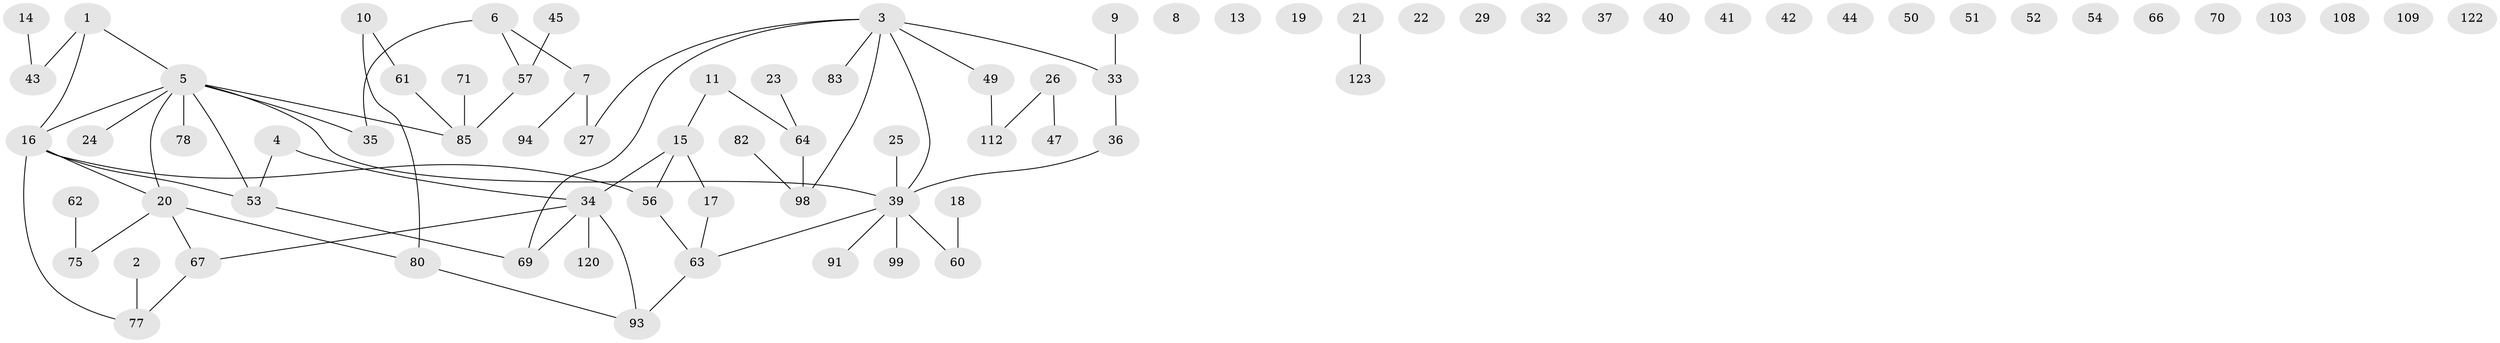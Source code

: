 // original degree distribution, {3: 0.25190839694656486, 1: 0.2595419847328244, 2: 0.26717557251908397, 0: 0.13740458015267176, 6: 0.007633587786259542, 4: 0.05343511450381679, 5: 0.015267175572519083, 7: 0.007633587786259542}
// Generated by graph-tools (version 1.1) at 2025/16/03/04/25 18:16:38]
// undirected, 78 vertices, 72 edges
graph export_dot {
graph [start="1"]
  node [color=gray90,style=filled];
  1 [super="+95+46"];
  2;
  3 [super="+12"];
  4;
  5 [super="+73+31"];
  6 [super="+55"];
  7 [super="+76"];
  8;
  9 [super="+38"];
  10;
  11 [super="+113"];
  13;
  14;
  15 [super="+121+74"];
  16 [super="+30+79"];
  17 [super="+59"];
  18;
  19;
  20 [super="+97"];
  21;
  22 [super="+58"];
  23 [super="+28"];
  24;
  25;
  26;
  27;
  29 [super="+96"];
  32;
  33 [super="+48"];
  34 [super="+81+72"];
  35;
  36;
  37;
  39 [super="+87"];
  40;
  41;
  42;
  43;
  44;
  45;
  47 [super="+84"];
  49;
  50;
  51;
  52 [super="+86"];
  53 [super="+110+102"];
  54;
  56 [super="+90+115+131"];
  57 [super="+125"];
  60 [super="+68"];
  61 [super="+107"];
  62;
  63 [super="+129"];
  64 [super="+65"];
  66;
  67 [super="+101"];
  69;
  70;
  71;
  75;
  77 [super="+88"];
  78;
  80;
  82;
  83;
  85 [super="+92"];
  91;
  93 [super="+111"];
  94;
  98 [super="+118"];
  99;
  103;
  108;
  109;
  112;
  120;
  122;
  123;
  1 -- 43;
  1 -- 5;
  1 -- 16;
  2 -- 77;
  3 -- 33;
  3 -- 49;
  3 -- 98;
  3 -- 83;
  3 -- 69;
  3 -- 39;
  3 -- 27;
  4 -- 53;
  4 -- 34;
  5 -- 39;
  5 -- 35;
  5 -- 85;
  5 -- 24;
  5 -- 78;
  5 -- 53;
  5 -- 20;
  5 -- 16;
  6 -- 7;
  6 -- 35;
  6 -- 57;
  7 -- 94;
  7 -- 27;
  9 -- 33;
  10 -- 80;
  10 -- 61;
  11 -- 64;
  11 -- 15;
  14 -- 43;
  15 -- 17;
  15 -- 56;
  15 -- 34;
  16 -- 77;
  16 -- 20;
  16 -- 53;
  16 -- 56 [weight=2];
  17 -- 63;
  18 -- 60;
  20 -- 67 [weight=2];
  20 -- 80;
  20 -- 75;
  21 -- 123;
  23 -- 64;
  25 -- 39;
  26 -- 112;
  26 -- 47;
  33 -- 36;
  34 -- 69;
  34 -- 120;
  34 -- 93;
  34 -- 67;
  36 -- 39;
  39 -- 99;
  39 -- 91;
  39 -- 60;
  39 -- 63;
  45 -- 57;
  49 -- 112;
  53 -- 69;
  56 -- 63;
  57 -- 85;
  61 -- 85;
  62 -- 75;
  63 -- 93;
  64 -- 98;
  67 -- 77;
  71 -- 85;
  80 -- 93;
  82 -- 98;
}

